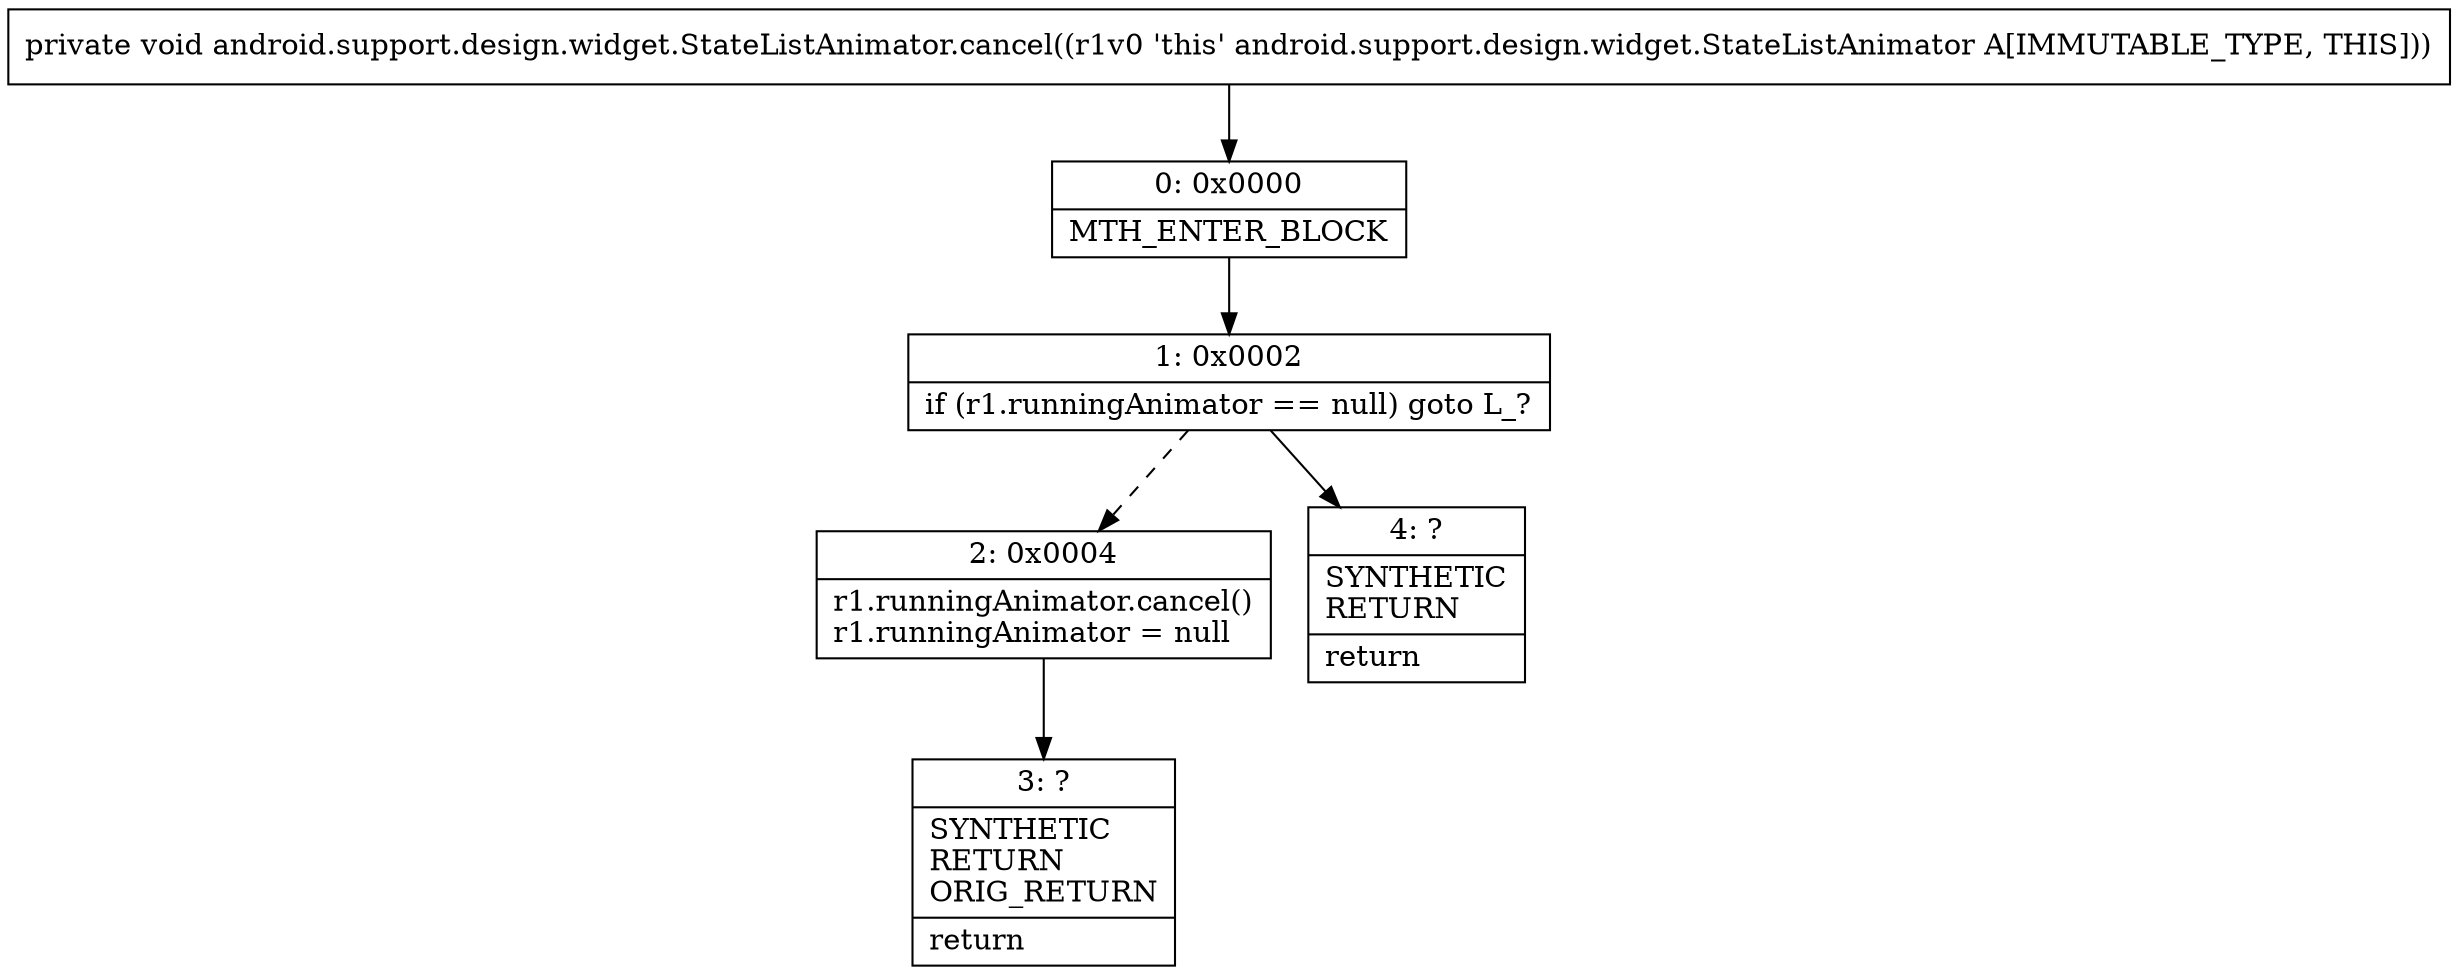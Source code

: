 digraph "CFG forandroid.support.design.widget.StateListAnimator.cancel()V" {
Node_0 [shape=record,label="{0\:\ 0x0000|MTH_ENTER_BLOCK\l}"];
Node_1 [shape=record,label="{1\:\ 0x0002|if (r1.runningAnimator == null) goto L_?\l}"];
Node_2 [shape=record,label="{2\:\ 0x0004|r1.runningAnimator.cancel()\lr1.runningAnimator = null\l}"];
Node_3 [shape=record,label="{3\:\ ?|SYNTHETIC\lRETURN\lORIG_RETURN\l|return\l}"];
Node_4 [shape=record,label="{4\:\ ?|SYNTHETIC\lRETURN\l|return\l}"];
MethodNode[shape=record,label="{private void android.support.design.widget.StateListAnimator.cancel((r1v0 'this' android.support.design.widget.StateListAnimator A[IMMUTABLE_TYPE, THIS])) }"];
MethodNode -> Node_0;
Node_0 -> Node_1;
Node_1 -> Node_2[style=dashed];
Node_1 -> Node_4;
Node_2 -> Node_3;
}


